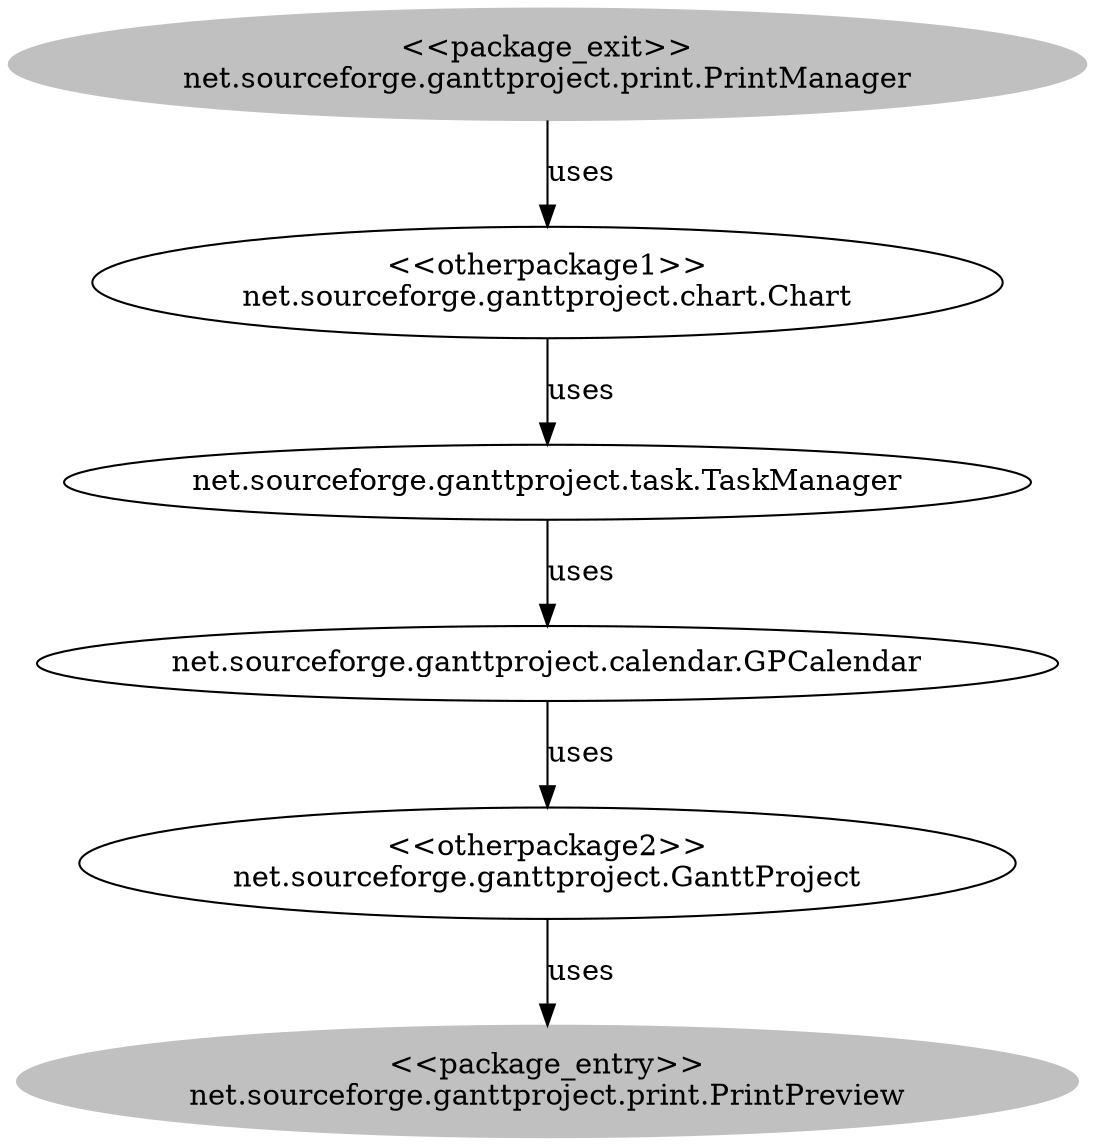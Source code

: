 digraph cd {
	net_sourceforge_ganttproject_print_PrintManager [label="<<package_exit>>
net.sourceforge.ganttproject.print.PrintManager",style=filled,color="grey"];
	net_sourceforge_ganttproject_print_PrintPreview [label="<<package_entry>>
net.sourceforge.ganttproject.print.PrintPreview",style=filled,color="grey"];
	net_sourceforge_ganttproject_chart_Chart [label="<<otherpackage1>>
net.sourceforge.ganttproject.chart.Chart"];
	net_sourceforge_ganttproject_GanttProject [label="<<otherpackage2>>
net.sourceforge.ganttproject.GanttProject"];
	net_sourceforge_ganttproject_calendar_GPCalendar [label="net.sourceforge.ganttproject.calendar.GPCalendar"];
	net_sourceforge_ganttproject_task_TaskManager [label="net.sourceforge.ganttproject.task.TaskManager"];
	net_sourceforge_ganttproject_print_PrintManager -> net_sourceforge_ganttproject_chart_Chart [label=uses];
	net_sourceforge_ganttproject_GanttProject -> net_sourceforge_ganttproject_print_PrintPreview [label=uses];
	net_sourceforge_ganttproject_chart_Chart -> net_sourceforge_ganttproject_task_TaskManager [label=uses];
	net_sourceforge_ganttproject_task_TaskManager -> net_sourceforge_ganttproject_calendar_GPCalendar [label=uses];
	net_sourceforge_ganttproject_calendar_GPCalendar -> net_sourceforge_ganttproject_GanttProject [label=uses];
}
